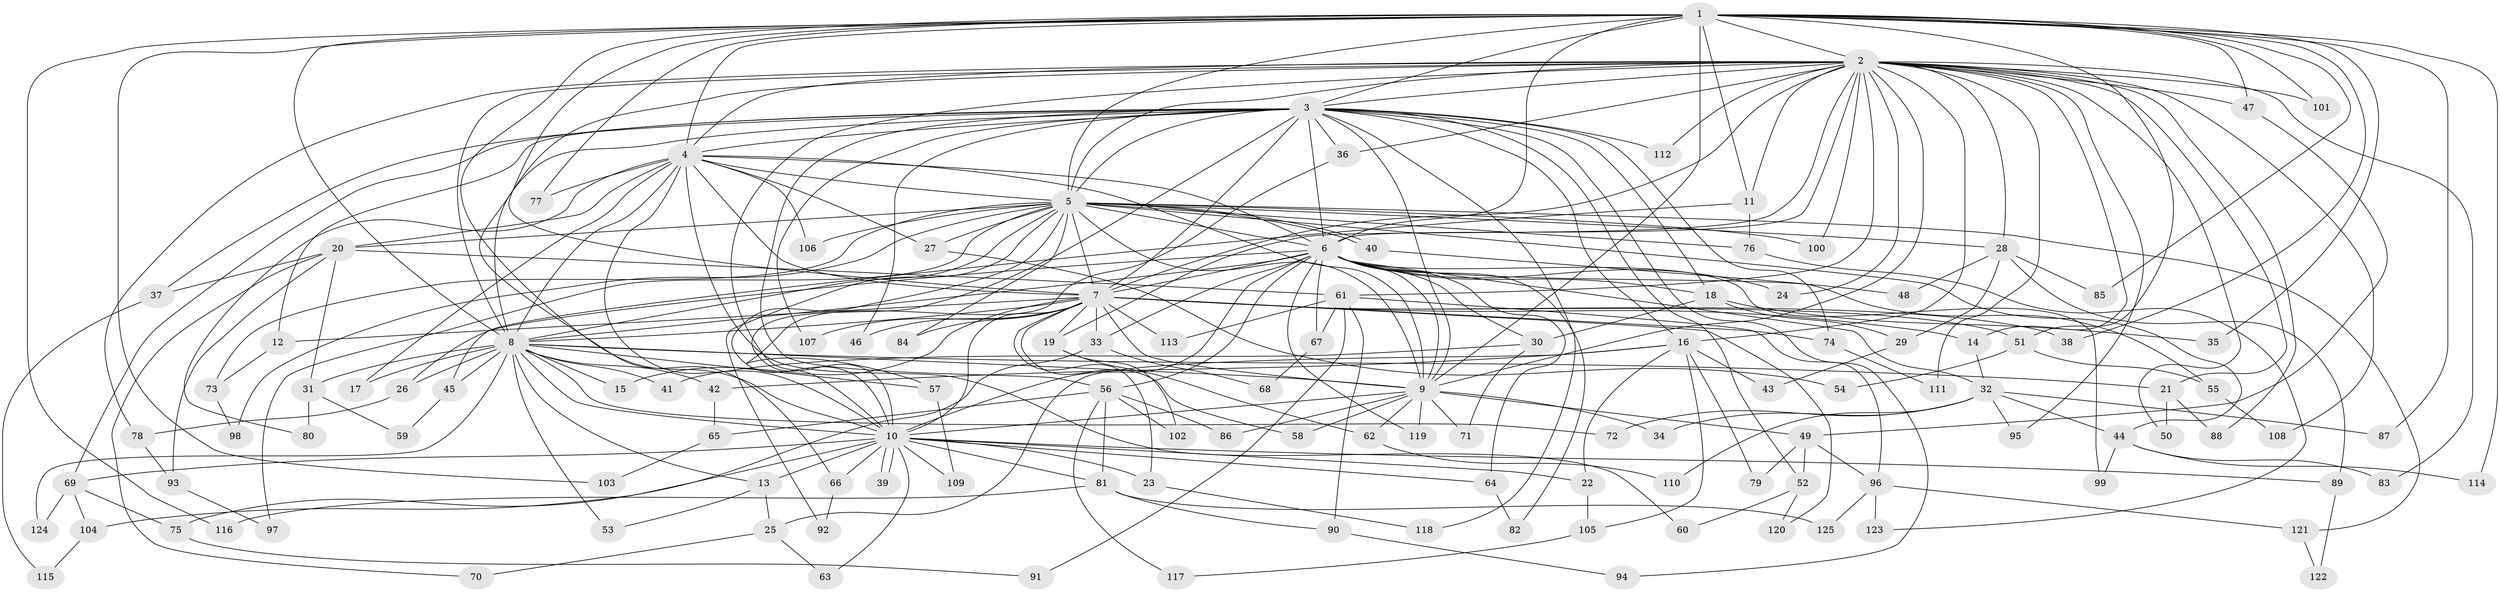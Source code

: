 // coarse degree distribution, {24: 0.015873015873015872, 22: 0.015873015873015872, 21: 0.015873015873015872, 18: 0.015873015873015872, 15: 0.031746031746031744, 16: 0.015873015873015872, 10: 0.015873015873015872, 8: 0.015873015873015872, 11: 0.031746031746031744, 4: 0.07936507936507936, 7: 0.015873015873015872, 2: 0.36507936507936506, 3: 0.25396825396825395, 5: 0.031746031746031744, 6: 0.047619047619047616, 1: 0.015873015873015872, 9: 0.015873015873015872}
// Generated by graph-tools (version 1.1) at 2025/49/03/04/25 22:49:46]
// undirected, 125 vertices, 275 edges
graph export_dot {
  node [color=gray90,style=filled];
  1;
  2;
  3;
  4;
  5;
  6;
  7;
  8;
  9;
  10;
  11;
  12;
  13;
  14;
  15;
  16;
  17;
  18;
  19;
  20;
  21;
  22;
  23;
  24;
  25;
  26;
  27;
  28;
  29;
  30;
  31;
  32;
  33;
  34;
  35;
  36;
  37;
  38;
  39;
  40;
  41;
  42;
  43;
  44;
  45;
  46;
  47;
  48;
  49;
  50;
  51;
  52;
  53;
  54;
  55;
  56;
  57;
  58;
  59;
  60;
  61;
  62;
  63;
  64;
  65;
  66;
  67;
  68;
  69;
  70;
  71;
  72;
  73;
  74;
  75;
  76;
  77;
  78;
  79;
  80;
  81;
  82;
  83;
  84;
  85;
  86;
  87;
  88;
  89;
  90;
  91;
  92;
  93;
  94;
  95;
  96;
  97;
  98;
  99;
  100;
  101;
  102;
  103;
  104;
  105;
  106;
  107;
  108;
  109;
  110;
  111;
  112;
  113;
  114;
  115;
  116;
  117;
  118;
  119;
  120;
  121;
  122;
  123;
  124;
  125;
  1 -- 2;
  1 -- 3;
  1 -- 4;
  1 -- 5;
  1 -- 6;
  1 -- 7;
  1 -- 8;
  1 -- 9;
  1 -- 10;
  1 -- 11;
  1 -- 35;
  1 -- 38;
  1 -- 47;
  1 -- 51;
  1 -- 77;
  1 -- 85;
  1 -- 87;
  1 -- 101;
  1 -- 103;
  1 -- 114;
  1 -- 116;
  2 -- 3;
  2 -- 4;
  2 -- 5;
  2 -- 6;
  2 -- 7;
  2 -- 8;
  2 -- 9;
  2 -- 10;
  2 -- 11;
  2 -- 14;
  2 -- 16;
  2 -- 19;
  2 -- 21;
  2 -- 24;
  2 -- 28;
  2 -- 36;
  2 -- 47;
  2 -- 50;
  2 -- 61;
  2 -- 66;
  2 -- 78;
  2 -- 83;
  2 -- 88;
  2 -- 95;
  2 -- 100;
  2 -- 101;
  2 -- 108;
  2 -- 111;
  2 -- 112;
  3 -- 4;
  3 -- 5;
  3 -- 6;
  3 -- 7;
  3 -- 8;
  3 -- 9;
  3 -- 10;
  3 -- 12;
  3 -- 16;
  3 -- 18;
  3 -- 36;
  3 -- 37;
  3 -- 46;
  3 -- 52;
  3 -- 56;
  3 -- 69;
  3 -- 74;
  3 -- 94;
  3 -- 107;
  3 -- 112;
  3 -- 118;
  4 -- 5;
  4 -- 6;
  4 -- 7;
  4 -- 8;
  4 -- 9;
  4 -- 10;
  4 -- 17;
  4 -- 20;
  4 -- 27;
  4 -- 60;
  4 -- 77;
  4 -- 80;
  4 -- 106;
  5 -- 6;
  5 -- 7;
  5 -- 8;
  5 -- 9;
  5 -- 10;
  5 -- 20;
  5 -- 27;
  5 -- 28;
  5 -- 40;
  5 -- 40;
  5 -- 44;
  5 -- 73;
  5 -- 76;
  5 -- 84;
  5 -- 92;
  5 -- 97;
  5 -- 98;
  5 -- 100;
  5 -- 106;
  5 -- 121;
  6 -- 7;
  6 -- 8;
  6 -- 9;
  6 -- 10;
  6 -- 18;
  6 -- 24;
  6 -- 26;
  6 -- 30;
  6 -- 32;
  6 -- 33;
  6 -- 48;
  6 -- 56;
  6 -- 64;
  6 -- 67;
  6 -- 82;
  6 -- 99;
  6 -- 119;
  7 -- 8;
  7 -- 9;
  7 -- 10;
  7 -- 12;
  7 -- 14;
  7 -- 15;
  7 -- 19;
  7 -- 23;
  7 -- 33;
  7 -- 38;
  7 -- 46;
  7 -- 51;
  7 -- 58;
  7 -- 74;
  7 -- 84;
  7 -- 107;
  7 -- 113;
  7 -- 120;
  8 -- 9;
  8 -- 10;
  8 -- 13;
  8 -- 15;
  8 -- 17;
  8 -- 21;
  8 -- 26;
  8 -- 31;
  8 -- 41;
  8 -- 42;
  8 -- 45;
  8 -- 53;
  8 -- 57;
  8 -- 72;
  8 -- 124;
  9 -- 10;
  9 -- 34;
  9 -- 49;
  9 -- 58;
  9 -- 62;
  9 -- 71;
  9 -- 86;
  9 -- 119;
  10 -- 13;
  10 -- 22;
  10 -- 23;
  10 -- 39;
  10 -- 39;
  10 -- 63;
  10 -- 64;
  10 -- 66;
  10 -- 69;
  10 -- 81;
  10 -- 89;
  10 -- 104;
  10 -- 109;
  11 -- 45;
  11 -- 76;
  12 -- 73;
  13 -- 25;
  13 -- 53;
  14 -- 32;
  16 -- 22;
  16 -- 25;
  16 -- 42;
  16 -- 43;
  16 -- 79;
  16 -- 105;
  18 -- 29;
  18 -- 30;
  18 -- 35;
  19 -- 62;
  19 -- 102;
  20 -- 31;
  20 -- 37;
  20 -- 61;
  20 -- 70;
  20 -- 93;
  21 -- 50;
  21 -- 88;
  22 -- 105;
  23 -- 118;
  25 -- 63;
  25 -- 70;
  26 -- 78;
  27 -- 54;
  28 -- 29;
  28 -- 48;
  28 -- 85;
  28 -- 89;
  29 -- 43;
  30 -- 41;
  30 -- 71;
  31 -- 59;
  31 -- 80;
  32 -- 34;
  32 -- 44;
  32 -- 72;
  32 -- 87;
  32 -- 95;
  32 -- 110;
  33 -- 68;
  33 -- 75;
  36 -- 57;
  37 -- 115;
  40 -- 55;
  42 -- 65;
  44 -- 83;
  44 -- 99;
  44 -- 114;
  45 -- 59;
  47 -- 49;
  49 -- 52;
  49 -- 79;
  49 -- 96;
  51 -- 54;
  51 -- 55;
  52 -- 60;
  52 -- 120;
  55 -- 108;
  56 -- 65;
  56 -- 81;
  56 -- 86;
  56 -- 102;
  56 -- 117;
  57 -- 109;
  61 -- 67;
  61 -- 90;
  61 -- 91;
  61 -- 96;
  61 -- 113;
  62 -- 110;
  64 -- 82;
  65 -- 103;
  66 -- 92;
  67 -- 68;
  69 -- 75;
  69 -- 104;
  69 -- 124;
  73 -- 98;
  74 -- 111;
  75 -- 91;
  76 -- 123;
  78 -- 93;
  81 -- 90;
  81 -- 116;
  81 -- 125;
  89 -- 122;
  90 -- 94;
  93 -- 97;
  96 -- 121;
  96 -- 123;
  96 -- 125;
  104 -- 115;
  105 -- 117;
  121 -- 122;
}
